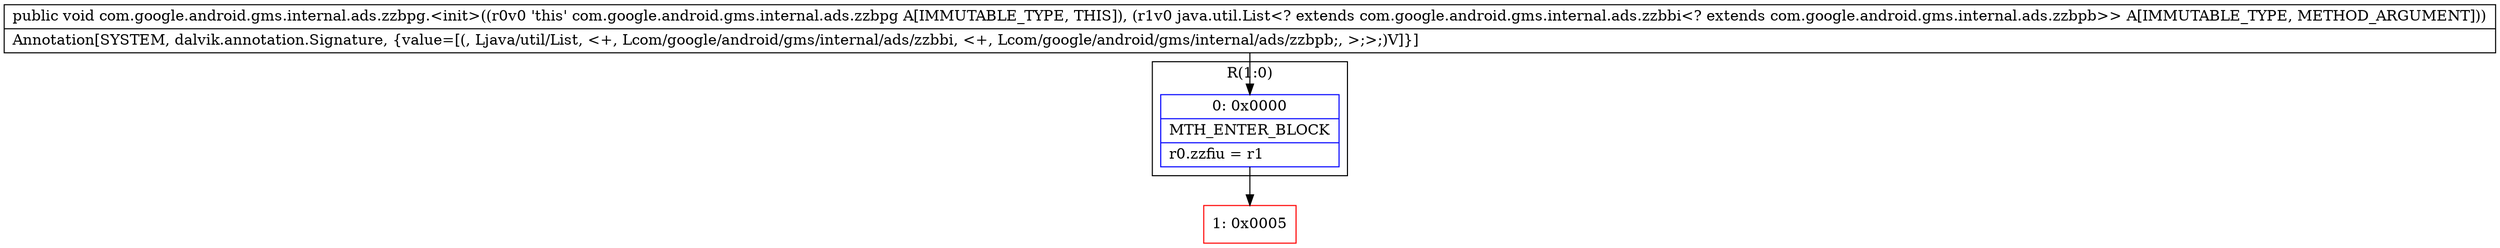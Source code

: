 digraph "CFG forcom.google.android.gms.internal.ads.zzbpg.\<init\>(Ljava\/util\/List;)V" {
subgraph cluster_Region_864833611 {
label = "R(1:0)";
node [shape=record,color=blue];
Node_0 [shape=record,label="{0\:\ 0x0000|MTH_ENTER_BLOCK\l|r0.zzfiu = r1\l}"];
}
Node_1 [shape=record,color=red,label="{1\:\ 0x0005}"];
MethodNode[shape=record,label="{public void com.google.android.gms.internal.ads.zzbpg.\<init\>((r0v0 'this' com.google.android.gms.internal.ads.zzbpg A[IMMUTABLE_TYPE, THIS]), (r1v0 java.util.List\<? extends com.google.android.gms.internal.ads.zzbbi\<? extends com.google.android.gms.internal.ads.zzbpb\>\> A[IMMUTABLE_TYPE, METHOD_ARGUMENT]))  | Annotation[SYSTEM, dalvik.annotation.Signature, \{value=[(, Ljava\/util\/List, \<+, Lcom\/google\/android\/gms\/internal\/ads\/zzbbi, \<+, Lcom\/google\/android\/gms\/internal\/ads\/zzbpb;, \>;\>;)V]\}]\l}"];
MethodNode -> Node_0;
Node_0 -> Node_1;
}

